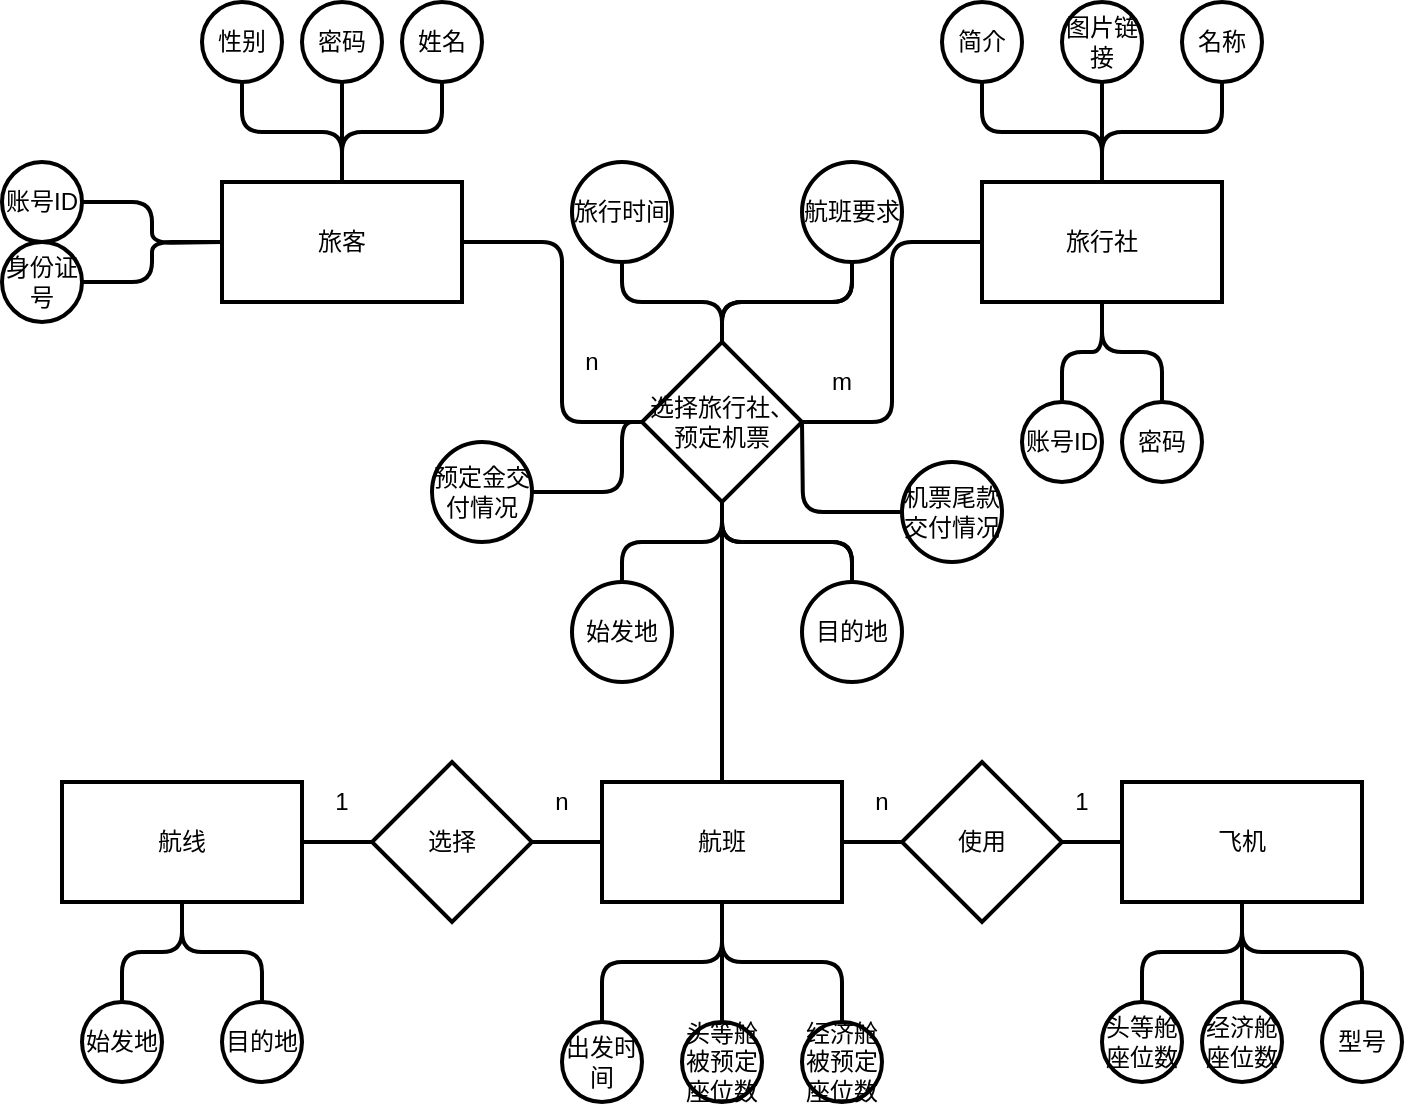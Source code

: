 <mxfile version="15.4.0" type="github">
  <diagram id="R2lEEEUBdFMjLlhIrx00" name="Page-1">
    <mxGraphModel dx="1038" dy="588" grid="1" gridSize="10" guides="1" tooltips="1" connect="1" arrows="1" fold="1" page="1" pageScale="1" pageWidth="850" pageHeight="1100" math="0" shadow="0" extFonts="Permanent Marker^https://fonts.googleapis.com/css?family=Permanent+Marker">
      <root>
        <mxCell id="0" />
        <mxCell id="1" parent="0" />
        <mxCell id="rSL1p0TWv5nwJX9Y8UWE-18" style="edgeStyle=orthogonalEdgeStyle;rounded=1;orthogonalLoop=1;jettySize=auto;html=1;entryX=0;entryY=0.5;entryDx=0;entryDy=0;endArrow=none;endFill=0;strokeWidth=2;" parent="1" source="rSL1p0TWv5nwJX9Y8UWE-1" target="rSL1p0TWv5nwJX9Y8UWE-17" edge="1">
          <mxGeometry relative="1" as="geometry">
            <Array as="points">
              <mxPoint x="350" y="260" />
              <mxPoint x="350" y="350" />
            </Array>
          </mxGeometry>
        </mxCell>
        <mxCell id="rSL1p0TWv5nwJX9Y8UWE-1" value="旅客" style="rounded=0;whiteSpace=wrap;html=1;strokeWidth=2;" parent="1" vertex="1">
          <mxGeometry x="180" y="230" width="120" height="60" as="geometry" />
        </mxCell>
        <mxCell id="rSL1p0TWv5nwJX9Y8UWE-90" style="edgeStyle=orthogonalEdgeStyle;rounded=1;orthogonalLoop=1;jettySize=auto;html=1;entryX=0.5;entryY=0;entryDx=0;entryDy=0;endArrow=none;endFill=0;strokeWidth=2;" parent="1" source="rSL1p0TWv5nwJX9Y8UWE-2" target="rSL1p0TWv5nwJX9Y8UWE-56" edge="1">
          <mxGeometry relative="1" as="geometry" />
        </mxCell>
        <mxCell id="rSL1p0TWv5nwJX9Y8UWE-2" value="旅行社" style="rounded=0;whiteSpace=wrap;html=1;strokeWidth=2;" parent="1" vertex="1">
          <mxGeometry x="560" y="230" width="120" height="60" as="geometry" />
        </mxCell>
        <mxCell id="xx_I0FoMBbV-bJ_i2G7W-16" style="edgeStyle=orthogonalEdgeStyle;rounded=1;orthogonalLoop=1;jettySize=auto;html=1;entryX=0.5;entryY=0;entryDx=0;entryDy=0;strokeWidth=2;endFill=0;endArrow=none;" edge="1" parent="1" source="rSL1p0TWv5nwJX9Y8UWE-3" target="xx_I0FoMBbV-bJ_i2G7W-15">
          <mxGeometry relative="1" as="geometry" />
        </mxCell>
        <mxCell id="xx_I0FoMBbV-bJ_i2G7W-21" style="edgeStyle=orthogonalEdgeStyle;rounded=1;orthogonalLoop=1;jettySize=auto;html=1;entryX=0;entryY=0.5;entryDx=0;entryDy=0;strokeWidth=2;endFill=0;endArrow=none;" edge="1" parent="1" source="rSL1p0TWv5nwJX9Y8UWE-3" target="xx_I0FoMBbV-bJ_i2G7W-19">
          <mxGeometry relative="1" as="geometry" />
        </mxCell>
        <mxCell id="rSL1p0TWv5nwJX9Y8UWE-3" value="航班" style="rounded=0;whiteSpace=wrap;html=1;strokeWidth=2;" parent="1" vertex="1">
          <mxGeometry x="370" y="530" width="120" height="60" as="geometry" />
        </mxCell>
        <mxCell id="rSL1p0TWv5nwJX9Y8UWE-11" style="edgeStyle=orthogonalEdgeStyle;rounded=1;orthogonalLoop=1;jettySize=auto;html=1;entryX=0.5;entryY=0;entryDx=0;entryDy=0;endArrow=none;endFill=0;strokeWidth=2;" parent="1" source="rSL1p0TWv5nwJX9Y8UWE-5" target="rSL1p0TWv5nwJX9Y8UWE-1" edge="1">
          <mxGeometry relative="1" as="geometry" />
        </mxCell>
        <mxCell id="rSL1p0TWv5nwJX9Y8UWE-5" value="性别" style="ellipse;whiteSpace=wrap;html=1;strokeWidth=2;" parent="1" vertex="1">
          <mxGeometry x="170" y="140" width="40" height="40" as="geometry" />
        </mxCell>
        <mxCell id="rSL1p0TWv5nwJX9Y8UWE-10" style="edgeStyle=orthogonalEdgeStyle;rounded=1;orthogonalLoop=1;jettySize=auto;html=1;entryX=0.5;entryY=0;entryDx=0;entryDy=0;endArrow=none;endFill=0;strokeWidth=2;" parent="1" source="rSL1p0TWv5nwJX9Y8UWE-6" target="rSL1p0TWv5nwJX9Y8UWE-1" edge="1">
          <mxGeometry relative="1" as="geometry" />
        </mxCell>
        <mxCell id="rSL1p0TWv5nwJX9Y8UWE-6" value="姓名" style="ellipse;whiteSpace=wrap;html=1;strokeWidth=2;" parent="1" vertex="1">
          <mxGeometry x="270" y="140" width="40" height="40" as="geometry" />
        </mxCell>
        <mxCell id="rSL1p0TWv5nwJX9Y8UWE-65" style="edgeStyle=orthogonalEdgeStyle;rounded=1;orthogonalLoop=1;jettySize=auto;html=1;entryX=0;entryY=0.5;entryDx=0;entryDy=0;endArrow=none;endFill=0;strokeWidth=2;" parent="1" source="rSL1p0TWv5nwJX9Y8UWE-9" target="rSL1p0TWv5nwJX9Y8UWE-1" edge="1">
          <mxGeometry relative="1" as="geometry" />
        </mxCell>
        <mxCell id="rSL1p0TWv5nwJX9Y8UWE-9" value="身份证号" style="ellipse;whiteSpace=wrap;html=1;strokeWidth=2;" parent="1" vertex="1">
          <mxGeometry x="70" y="260" width="40" height="40" as="geometry" />
        </mxCell>
        <mxCell id="rSL1p0TWv5nwJX9Y8UWE-19" style="edgeStyle=orthogonalEdgeStyle;rounded=1;orthogonalLoop=1;jettySize=auto;html=1;entryX=0;entryY=0.5;entryDx=0;entryDy=0;endArrow=none;endFill=0;strokeWidth=2;" parent="1" source="rSL1p0TWv5nwJX9Y8UWE-17" target="rSL1p0TWv5nwJX9Y8UWE-2" edge="1">
          <mxGeometry relative="1" as="geometry" />
        </mxCell>
        <mxCell id="xx_I0FoMBbV-bJ_i2G7W-4" style="edgeStyle=orthogonalEdgeStyle;rounded=1;orthogonalLoop=1;jettySize=auto;html=1;entryX=0.5;entryY=0;entryDx=0;entryDy=0;strokeWidth=2;endFill=0;endArrow=none;" edge="1" parent="1" source="rSL1p0TWv5nwJX9Y8UWE-17" target="rSL1p0TWv5nwJX9Y8UWE-3">
          <mxGeometry relative="1" as="geometry" />
        </mxCell>
        <mxCell id="rSL1p0TWv5nwJX9Y8UWE-17" value="选择旅行社、&lt;br&gt;预定机票" style="rhombus;whiteSpace=wrap;html=1;strokeWidth=2;" parent="1" vertex="1">
          <mxGeometry x="390" y="310" width="80" height="80" as="geometry" />
        </mxCell>
        <mxCell id="rSL1p0TWv5nwJX9Y8UWE-20" value="n" style="text;html=1;strokeColor=none;fillColor=none;align=center;verticalAlign=middle;whiteSpace=wrap;rounded=0;" parent="1" vertex="1">
          <mxGeometry x="345" y="310" width="40" height="20" as="geometry" />
        </mxCell>
        <mxCell id="rSL1p0TWv5nwJX9Y8UWE-29" style="edgeStyle=orthogonalEdgeStyle;rounded=1;orthogonalLoop=1;jettySize=auto;html=1;entryX=0.5;entryY=0;entryDx=0;entryDy=0;endArrow=none;endFill=0;strokeWidth=2;" parent="1" source="rSL1p0TWv5nwJX9Y8UWE-22" target="rSL1p0TWv5nwJX9Y8UWE-17" edge="1">
          <mxGeometry relative="1" as="geometry" />
        </mxCell>
        <mxCell id="rSL1p0TWv5nwJX9Y8UWE-22" value="旅行时间" style="ellipse;whiteSpace=wrap;html=1;strokeWidth=2;" parent="1" vertex="1">
          <mxGeometry x="355" y="220" width="50" height="50" as="geometry" />
        </mxCell>
        <mxCell id="rSL1p0TWv5nwJX9Y8UWE-32" style="edgeStyle=orthogonalEdgeStyle;rounded=1;orthogonalLoop=1;jettySize=auto;html=1;entryX=0.5;entryY=1;entryDx=0;entryDy=0;endArrow=none;endFill=0;strokeWidth=2;startArrow=none;" parent="1" source="rSL1p0TWv5nwJX9Y8UWE-26" target="rSL1p0TWv5nwJX9Y8UWE-17" edge="1">
          <mxGeometry relative="1" as="geometry" />
        </mxCell>
        <mxCell id="rSL1p0TWv5nwJX9Y8UWE-87" style="edgeStyle=orthogonalEdgeStyle;rounded=1;orthogonalLoop=1;jettySize=auto;html=1;entryX=0.5;entryY=1;entryDx=0;entryDy=0;endArrow=none;endFill=0;strokeWidth=2;" parent="1" source="rSL1p0TWv5nwJX9Y8UWE-24" target="rSL1p0TWv5nwJX9Y8UWE-17" edge="1">
          <mxGeometry relative="1" as="geometry" />
        </mxCell>
        <mxCell id="rSL1p0TWv5nwJX9Y8UWE-24" value="始发地" style="ellipse;whiteSpace=wrap;html=1;strokeWidth=2;" parent="1" vertex="1">
          <mxGeometry x="355" y="430" width="50" height="50" as="geometry" />
        </mxCell>
        <mxCell id="rSL1p0TWv5nwJX9Y8UWE-33" style="edgeStyle=orthogonalEdgeStyle;rounded=1;orthogonalLoop=1;jettySize=auto;html=1;entryX=0.5;entryY=1;entryDx=0;entryDy=0;endArrow=none;endFill=0;strokeWidth=2;" parent="1" source="rSL1p0TWv5nwJX9Y8UWE-26" target="rSL1p0TWv5nwJX9Y8UWE-17" edge="1">
          <mxGeometry relative="1" as="geometry" />
        </mxCell>
        <mxCell id="rSL1p0TWv5nwJX9Y8UWE-31" style="edgeStyle=orthogonalEdgeStyle;rounded=1;orthogonalLoop=1;jettySize=auto;html=1;entryX=0.5;entryY=0;entryDx=0;entryDy=0;endArrow=none;endFill=0;strokeWidth=2;" parent="1" source="rSL1p0TWv5nwJX9Y8UWE-27" target="rSL1p0TWv5nwJX9Y8UWE-17" edge="1">
          <mxGeometry relative="1" as="geometry" />
        </mxCell>
        <mxCell id="xx_I0FoMBbV-bJ_i2G7W-5" style="edgeStyle=orthogonalEdgeStyle;rounded=1;orthogonalLoop=1;jettySize=auto;html=1;strokeWidth=2;endFill=0;endArrow=none;" edge="1" parent="1" source="rSL1p0TWv5nwJX9Y8UWE-34" target="rSL1p0TWv5nwJX9Y8UWE-17">
          <mxGeometry relative="1" as="geometry">
            <Array as="points">
              <mxPoint x="380" y="385" />
              <mxPoint x="380" y="350" />
            </Array>
          </mxGeometry>
        </mxCell>
        <mxCell id="rSL1p0TWv5nwJX9Y8UWE-34" value="预定金交付情况" style="ellipse;whiteSpace=wrap;html=1;strokeWidth=2;" parent="1" vertex="1">
          <mxGeometry x="285" y="360" width="50" height="50" as="geometry" />
        </mxCell>
        <mxCell id="rSL1p0TWv5nwJX9Y8UWE-36" style="edgeStyle=orthogonalEdgeStyle;rounded=1;orthogonalLoop=1;jettySize=auto;html=1;entryX=0.5;entryY=0;entryDx=0;entryDy=0;endArrow=none;endFill=0;strokeWidth=2;startArrow=none;" parent="1" source="rSL1p0TWv5nwJX9Y8UWE-27" target="rSL1p0TWv5nwJX9Y8UWE-17" edge="1">
          <mxGeometry relative="1" as="geometry" />
        </mxCell>
        <mxCell id="xx_I0FoMBbV-bJ_i2G7W-6" style="edgeStyle=orthogonalEdgeStyle;rounded=1;orthogonalLoop=1;jettySize=auto;html=1;strokeWidth=2;endFill=0;endArrow=none;" edge="1" parent="1" source="rSL1p0TWv5nwJX9Y8UWE-35">
          <mxGeometry relative="1" as="geometry">
            <mxPoint x="470" y="350" as="targetPoint" />
          </mxGeometry>
        </mxCell>
        <mxCell id="rSL1p0TWv5nwJX9Y8UWE-35" value="机票尾款交付情况" style="ellipse;whiteSpace=wrap;html=1;strokeWidth=2;" parent="1" vertex="1">
          <mxGeometry x="520" y="370" width="50" height="50" as="geometry" />
        </mxCell>
        <mxCell id="rSL1p0TWv5nwJX9Y8UWE-27" value="航班要求" style="ellipse;whiteSpace=wrap;html=1;strokeWidth=2;" parent="1" vertex="1">
          <mxGeometry x="470" y="220" width="50" height="50" as="geometry" />
        </mxCell>
        <mxCell id="rSL1p0TWv5nwJX9Y8UWE-26" value="目的地" style="ellipse;whiteSpace=wrap;html=1;strokeWidth=2;" parent="1" vertex="1">
          <mxGeometry x="470" y="430" width="50" height="50" as="geometry" />
        </mxCell>
        <mxCell id="rSL1p0TWv5nwJX9Y8UWE-83" style="edgeStyle=orthogonalEdgeStyle;rounded=1;orthogonalLoop=1;jettySize=auto;html=1;endArrow=none;endFill=0;strokeWidth=2;" parent="1" source="rSL1p0TWv5nwJX9Y8UWE-42" edge="1">
          <mxGeometry relative="1" as="geometry">
            <mxPoint x="240" y="230" as="targetPoint" />
          </mxGeometry>
        </mxCell>
        <mxCell id="rSL1p0TWv5nwJX9Y8UWE-42" value="密码" style="ellipse;whiteSpace=wrap;html=1;strokeWidth=2;" parent="1" vertex="1">
          <mxGeometry x="220" y="140" width="40" height="40" as="geometry" />
        </mxCell>
        <mxCell id="rSL1p0TWv5nwJX9Y8UWE-46" style="edgeStyle=orthogonalEdgeStyle;rounded=1;orthogonalLoop=1;jettySize=auto;html=1;entryX=0.5;entryY=0;entryDx=0;entryDy=0;endArrow=none;endFill=0;strokeWidth=2;" parent="1" source="rSL1p0TWv5nwJX9Y8UWE-45" target="rSL1p0TWv5nwJX9Y8UWE-2" edge="1">
          <mxGeometry relative="1" as="geometry" />
        </mxCell>
        <mxCell id="rSL1p0TWv5nwJX9Y8UWE-45" value="简介" style="ellipse;whiteSpace=wrap;html=1;strokeWidth=2;" parent="1" vertex="1">
          <mxGeometry x="540" y="140" width="40" height="40" as="geometry" />
        </mxCell>
        <mxCell id="rSL1p0TWv5nwJX9Y8UWE-48" style="edgeStyle=orthogonalEdgeStyle;rounded=1;orthogonalLoop=1;jettySize=auto;html=1;endArrow=none;endFill=0;strokeWidth=2;" parent="1" source="rSL1p0TWv5nwJX9Y8UWE-47" edge="1">
          <mxGeometry relative="1" as="geometry">
            <mxPoint x="620" y="230" as="targetPoint" />
          </mxGeometry>
        </mxCell>
        <mxCell id="rSL1p0TWv5nwJX9Y8UWE-47" value="图片链接" style="ellipse;whiteSpace=wrap;html=1;strokeWidth=2;" parent="1" vertex="1">
          <mxGeometry x="600" y="140" width="40" height="40" as="geometry" />
        </mxCell>
        <mxCell id="rSL1p0TWv5nwJX9Y8UWE-50" style="edgeStyle=orthogonalEdgeStyle;rounded=1;orthogonalLoop=1;jettySize=auto;html=1;entryX=0.5;entryY=0;entryDx=0;entryDy=0;endArrow=none;endFill=0;strokeWidth=2;" parent="1" source="rSL1p0TWv5nwJX9Y8UWE-49" target="rSL1p0TWv5nwJX9Y8UWE-2" edge="1">
          <mxGeometry relative="1" as="geometry" />
        </mxCell>
        <mxCell id="rSL1p0TWv5nwJX9Y8UWE-49" value="名称" style="ellipse;whiteSpace=wrap;html=1;strokeWidth=2;" parent="1" vertex="1">
          <mxGeometry x="660" y="140" width="40" height="40" as="geometry" />
        </mxCell>
        <mxCell id="rSL1p0TWv5nwJX9Y8UWE-88" style="edgeStyle=orthogonalEdgeStyle;rounded=1;orthogonalLoop=1;jettySize=auto;html=1;entryX=0.5;entryY=1;entryDx=0;entryDy=0;endArrow=none;endFill=0;strokeWidth=2;" parent="1" source="rSL1p0TWv5nwJX9Y8UWE-51" target="rSL1p0TWv5nwJX9Y8UWE-2" edge="1">
          <mxGeometry relative="1" as="geometry" />
        </mxCell>
        <mxCell id="rSL1p0TWv5nwJX9Y8UWE-51" value="账号ID" style="ellipse;whiteSpace=wrap;html=1;strokeWidth=2;" parent="1" vertex="1">
          <mxGeometry x="580" y="340" width="40" height="40" as="geometry" />
        </mxCell>
        <mxCell id="rSL1p0TWv5nwJX9Y8UWE-64" style="edgeStyle=orthogonalEdgeStyle;rounded=1;orthogonalLoop=1;jettySize=auto;html=1;endArrow=none;endFill=0;strokeWidth=2;" parent="1" source="rSL1p0TWv5nwJX9Y8UWE-53" edge="1">
          <mxGeometry relative="1" as="geometry">
            <mxPoint x="180" y="260" as="targetPoint" />
          </mxGeometry>
        </mxCell>
        <mxCell id="rSL1p0TWv5nwJX9Y8UWE-53" value="账号ID" style="ellipse;whiteSpace=wrap;html=1;strokeWidth=2;" parent="1" vertex="1">
          <mxGeometry x="70" y="220" width="40" height="40" as="geometry" />
        </mxCell>
        <mxCell id="rSL1p0TWv5nwJX9Y8UWE-56" value="密码" style="ellipse;whiteSpace=wrap;html=1;strokeWidth=2;" parent="1" vertex="1">
          <mxGeometry x="630" y="340" width="40" height="40" as="geometry" />
        </mxCell>
        <mxCell id="xx_I0FoMBbV-bJ_i2G7W-12" style="edgeStyle=orthogonalEdgeStyle;rounded=1;orthogonalLoop=1;jettySize=auto;html=1;entryX=0.5;entryY=1;entryDx=0;entryDy=0;strokeWidth=2;endFill=0;endArrow=none;" edge="1" parent="1" source="rSL1p0TWv5nwJX9Y8UWE-62" target="xx_I0FoMBbV-bJ_i2G7W-8">
          <mxGeometry relative="1" as="geometry" />
        </mxCell>
        <mxCell id="rSL1p0TWv5nwJX9Y8UWE-62" value="始发地" style="ellipse;whiteSpace=wrap;html=1;strokeWidth=2;" parent="1" vertex="1">
          <mxGeometry x="110" y="640" width="40" height="40" as="geometry" />
        </mxCell>
        <mxCell id="rSL1p0TWv5nwJX9Y8UWE-70" value="m" style="text;html=1;strokeColor=none;fillColor=none;align=center;verticalAlign=middle;whiteSpace=wrap;rounded=0;" parent="1" vertex="1">
          <mxGeometry x="470" y="320" width="40" height="20" as="geometry" />
        </mxCell>
        <mxCell id="xx_I0FoMBbV-bJ_i2G7W-13" style="edgeStyle=orthogonalEdgeStyle;rounded=1;orthogonalLoop=1;jettySize=auto;html=1;entryX=0.5;entryY=1;entryDx=0;entryDy=0;strokeWidth=2;endFill=0;endArrow=none;" edge="1" parent="1" source="rSL1p0TWv5nwJX9Y8UWE-73" target="xx_I0FoMBbV-bJ_i2G7W-8">
          <mxGeometry relative="1" as="geometry" />
        </mxCell>
        <mxCell id="rSL1p0TWv5nwJX9Y8UWE-73" value="目的地" style="ellipse;whiteSpace=wrap;html=1;strokeWidth=2;" parent="1" vertex="1">
          <mxGeometry x="180" y="640" width="40" height="40" as="geometry" />
        </mxCell>
        <mxCell id="xx_I0FoMBbV-bJ_i2G7W-7" style="edgeStyle=orthogonalEdgeStyle;rounded=1;orthogonalLoop=1;jettySize=auto;html=1;entryX=0.5;entryY=1;entryDx=0;entryDy=0;strokeWidth=2;endFill=0;endArrow=none;" edge="1" parent="1" source="rSL1p0TWv5nwJX9Y8UWE-75" target="rSL1p0TWv5nwJX9Y8UWE-3">
          <mxGeometry relative="1" as="geometry" />
        </mxCell>
        <mxCell id="rSL1p0TWv5nwJX9Y8UWE-75" value="出发时间" style="ellipse;whiteSpace=wrap;html=1;strokeWidth=2;" parent="1" vertex="1">
          <mxGeometry x="350" y="650" width="40" height="40" as="geometry" />
        </mxCell>
        <mxCell id="xx_I0FoMBbV-bJ_i2G7W-14" style="edgeStyle=orthogonalEdgeStyle;rounded=1;orthogonalLoop=1;jettySize=auto;html=1;entryX=0.5;entryY=1;entryDx=0;entryDy=0;strokeWidth=2;endFill=0;endArrow=none;" edge="1" parent="1" source="rSL1p0TWv5nwJX9Y8UWE-80" target="rSL1p0TWv5nwJX9Y8UWE-3">
          <mxGeometry relative="1" as="geometry" />
        </mxCell>
        <mxCell id="rSL1p0TWv5nwJX9Y8UWE-80" value="头等舱被预定座位数" style="ellipse;whiteSpace=wrap;html=1;strokeWidth=2;" parent="1" vertex="1">
          <mxGeometry x="410" y="650" width="40" height="40" as="geometry" />
        </mxCell>
        <mxCell id="xx_I0FoMBbV-bJ_i2G7W-10" style="edgeStyle=orthogonalEdgeStyle;rounded=1;orthogonalLoop=1;jettySize=auto;html=1;entryX=0;entryY=0.5;entryDx=0;entryDy=0;strokeWidth=2;endFill=0;endArrow=none;" edge="1" parent="1" source="xx_I0FoMBbV-bJ_i2G7W-8" target="xx_I0FoMBbV-bJ_i2G7W-9">
          <mxGeometry relative="1" as="geometry" />
        </mxCell>
        <mxCell id="xx_I0FoMBbV-bJ_i2G7W-8" value="航线" style="rounded=0;whiteSpace=wrap;html=1;strokeWidth=2;" vertex="1" parent="1">
          <mxGeometry x="100" y="530" width="120" height="60" as="geometry" />
        </mxCell>
        <mxCell id="xx_I0FoMBbV-bJ_i2G7W-11" style="edgeStyle=orthogonalEdgeStyle;rounded=1;orthogonalLoop=1;jettySize=auto;html=1;entryX=0;entryY=0.5;entryDx=0;entryDy=0;strokeWidth=2;endFill=0;endArrow=none;" edge="1" parent="1" source="xx_I0FoMBbV-bJ_i2G7W-9" target="rSL1p0TWv5nwJX9Y8UWE-3">
          <mxGeometry relative="1" as="geometry" />
        </mxCell>
        <mxCell id="xx_I0FoMBbV-bJ_i2G7W-9" value="选择" style="rhombus;whiteSpace=wrap;html=1;strokeWidth=2;" vertex="1" parent="1">
          <mxGeometry x="255" y="520" width="80" height="80" as="geometry" />
        </mxCell>
        <mxCell id="xx_I0FoMBbV-bJ_i2G7W-15" value="经济舱被预定座位数" style="ellipse;whiteSpace=wrap;html=1;strokeWidth=2;" vertex="1" parent="1">
          <mxGeometry x="470" y="650" width="40" height="40" as="geometry" />
        </mxCell>
        <mxCell id="xx_I0FoMBbV-bJ_i2G7W-18" value="飞机" style="rounded=0;whiteSpace=wrap;html=1;strokeWidth=2;" vertex="1" parent="1">
          <mxGeometry x="630" y="530" width="120" height="60" as="geometry" />
        </mxCell>
        <mxCell id="xx_I0FoMBbV-bJ_i2G7W-20" style="edgeStyle=orthogonalEdgeStyle;rounded=1;orthogonalLoop=1;jettySize=auto;html=1;entryX=0;entryY=0.5;entryDx=0;entryDy=0;strokeWidth=2;endFill=0;endArrow=none;" edge="1" parent="1" source="xx_I0FoMBbV-bJ_i2G7W-19" target="xx_I0FoMBbV-bJ_i2G7W-18">
          <mxGeometry relative="1" as="geometry" />
        </mxCell>
        <mxCell id="xx_I0FoMBbV-bJ_i2G7W-19" value="使用" style="rhombus;whiteSpace=wrap;html=1;strokeWidth=2;" vertex="1" parent="1">
          <mxGeometry x="520" y="520" width="80" height="80" as="geometry" />
        </mxCell>
        <mxCell id="xx_I0FoMBbV-bJ_i2G7W-22" value="n" style="text;html=1;strokeColor=none;fillColor=none;align=center;verticalAlign=middle;whiteSpace=wrap;rounded=0;" vertex="1" parent="1">
          <mxGeometry x="330" y="530" width="40" height="20" as="geometry" />
        </mxCell>
        <mxCell id="xx_I0FoMBbV-bJ_i2G7W-23" value="1" style="text;html=1;strokeColor=none;fillColor=none;align=center;verticalAlign=middle;whiteSpace=wrap;rounded=0;" vertex="1" parent="1">
          <mxGeometry x="220" y="530" width="40" height="20" as="geometry" />
        </mxCell>
        <mxCell id="xx_I0FoMBbV-bJ_i2G7W-27" style="edgeStyle=orthogonalEdgeStyle;rounded=1;orthogonalLoop=1;jettySize=auto;html=1;entryX=0.5;entryY=1;entryDx=0;entryDy=0;strokeWidth=2;endFill=0;endArrow=none;" edge="1" parent="1" source="xx_I0FoMBbV-bJ_i2G7W-24" target="xx_I0FoMBbV-bJ_i2G7W-18">
          <mxGeometry relative="1" as="geometry" />
        </mxCell>
        <mxCell id="xx_I0FoMBbV-bJ_i2G7W-24" value="头等舱座位数" style="ellipse;whiteSpace=wrap;html=1;strokeWidth=2;" vertex="1" parent="1">
          <mxGeometry x="620" y="640" width="40" height="40" as="geometry" />
        </mxCell>
        <mxCell id="xx_I0FoMBbV-bJ_i2G7W-28" style="edgeStyle=orthogonalEdgeStyle;rounded=1;orthogonalLoop=1;jettySize=auto;html=1;strokeWidth=2;endFill=0;endArrow=none;" edge="1" parent="1" source="xx_I0FoMBbV-bJ_i2G7W-25">
          <mxGeometry relative="1" as="geometry">
            <mxPoint x="690" y="590" as="targetPoint" />
          </mxGeometry>
        </mxCell>
        <mxCell id="xx_I0FoMBbV-bJ_i2G7W-25" value="经济舱座位数" style="ellipse;whiteSpace=wrap;html=1;strokeWidth=2;" vertex="1" parent="1">
          <mxGeometry x="670" y="640" width="40" height="40" as="geometry" />
        </mxCell>
        <mxCell id="xx_I0FoMBbV-bJ_i2G7W-30" style="edgeStyle=orthogonalEdgeStyle;rounded=1;orthogonalLoop=1;jettySize=auto;html=1;entryX=0.5;entryY=1;entryDx=0;entryDy=0;strokeWidth=2;endFill=0;endArrow=none;" edge="1" parent="1" source="xx_I0FoMBbV-bJ_i2G7W-26" target="xx_I0FoMBbV-bJ_i2G7W-18">
          <mxGeometry relative="1" as="geometry" />
        </mxCell>
        <mxCell id="xx_I0FoMBbV-bJ_i2G7W-26" value="型号" style="ellipse;whiteSpace=wrap;html=1;strokeWidth=2;" vertex="1" parent="1">
          <mxGeometry x="730" y="640" width="40" height="40" as="geometry" />
        </mxCell>
        <mxCell id="xx_I0FoMBbV-bJ_i2G7W-31" value="1" style="text;html=1;strokeColor=none;fillColor=none;align=center;verticalAlign=middle;whiteSpace=wrap;rounded=0;" vertex="1" parent="1">
          <mxGeometry x="590" y="530" width="40" height="20" as="geometry" />
        </mxCell>
        <mxCell id="xx_I0FoMBbV-bJ_i2G7W-32" value="n" style="text;html=1;strokeColor=none;fillColor=none;align=center;verticalAlign=middle;whiteSpace=wrap;rounded=0;" vertex="1" parent="1">
          <mxGeometry x="490" y="530" width="40" height="20" as="geometry" />
        </mxCell>
      </root>
    </mxGraphModel>
  </diagram>
</mxfile>
